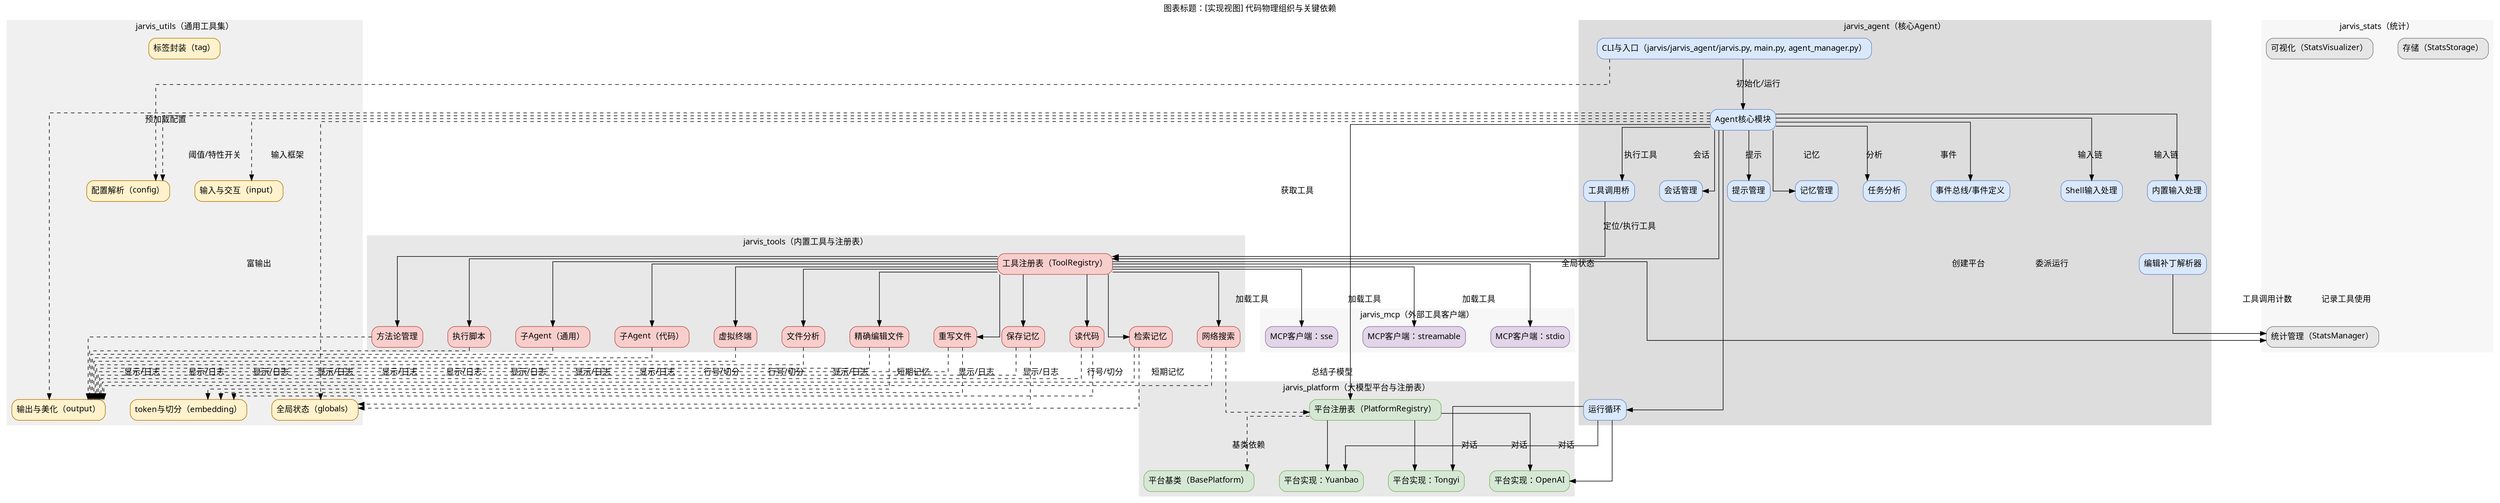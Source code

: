 digraph G {
  // --- Global Settings ---
  graph [rankdir="TB", splines=ortho, fontname="Sans-serif", label="图表标题：[实现视图] 代码物理组织与关键依赖", labelloc="t", newrank=true, nodesep=0.6, ranksep=1.0, overlap=false];
  node [shape=box, style="rounded,filled", fillcolor="#EFEFEF", fontname="Sans-serif"];
  edge [fontname="Sans-serif"];

  // 包结构分组
  subgraph cluster_agent {
    label = "jarvis_agent（核心Agent）";
    style = "filled";
    color = "#dddddd";
    node [fillcolor="#DAE8FC", color="#6C8EBF"];
    ag_agent [label="Agent核心模块"];
    ag_runloop [label="运行循环"];
    ag_session [label="会话管理"];
    ag_prompt_mgr [label="提示管理"];
    ag_memory_mgr [label="记忆管理"];
    ag_task_analyzer [label="任务分析"];
    ag_event_bus [label="事件总线/事件定义"];
    ag_tool_exec [label="工具调用桥"];
    ag_input_shell [label="Shell输入处理"];
    ag_input_builtin [label="内置输入处理"];
    ag_edit_handler [label="编辑补丁解析器"];
    ag_manager_cli [label="CLI与入口（jarvis/jarvis_agent/jarvis.py, main.py, agent_manager.py）"];
  }

  subgraph cluster_tools {
    label = "jarvis_tools（内置工具与注册表）";
    style = "filled";
    color = "#e8e8e8";
    node [fillcolor="#F8CECC", color="#B85450"];
    tr_registry [label="工具注册表（ToolRegistry）"];
    t_read_code [label="读代码"];
    t_execute_script [label="执行脚本"];
    t_edit_file [label="精确编辑文件"];
    t_rewrite_file [label="重写文件"];
    t_save_memory [label="保存记忆"];
    t_retrieve_memory [label="检索记忆"];
    t_search_web [label="网络搜索"];
    t_sub_agent [label="子Agent（通用）"];
    t_sub_code_agent [label="子Agent（代码）"];
    t_virtual_tty [label="虚拟终端"];
    t_file_analyzer [label="文件分析"];
    t_methodology [label="方法论管理"];
    { rank=same; t_read_code; t_execute_script; t_edit_file; t_rewrite_file; t_save_memory; t_retrieve_memory; t_search_web; t_sub_agent; t_sub_code_agent; t_virtual_tty; t_file_analyzer; t_methodology; }
  }

  subgraph cluster_platform {
    label = "jarvis_platform（大模型平台与注册表）";
    style = "filled";
    color = "#e8e8e8";
    node [fillcolor="#D5E8D4", color="#82B366"];
    pf_base [label="平台基类（BasePlatform）"];
    pf_registry [label="平台注册表（PlatformRegistry）"];
    pf_yuanbao [label="平台实现：Yuanbao"];
    pf_tongyi [label="平台实现：Tongyi"];
    pf_openai [label="平台实现：OpenAI"];
    { rank=same; pf_yuanbao; pf_tongyi; pf_openai; }
  }

  subgraph cluster_utils {
    label = "jarvis_utils（通用工具集）";
    style = "filled";
    color = "#f0f0f0";
    node [fillcolor="#FFF2CC", color="#B57800"];
    u_config [label="配置解析（config）"];
    u_output [label="输出与美化（output）"];
    u_input [label="输入与交互（input）"];
    u_globals [label="全局状态（globals）"];
    u_embedding [label="token与切分（embedding）"];
    u_tag [label="标签封装（tag）"];
  }

  subgraph cluster_mcp {
    label = "jarvis_mcp（外部工具客户端）";
    style = "filled";
    color = "#f7f7f7";
    node [fillcolor="#E1D5E7", color="#9673A6"];
    mcp_stdio [label="MCP客户端：stdio"];
    mcp_sse [label="MCP客户端：sse"];
    mcp_stream [label="MCP客户端：streamable"];
  }

  subgraph cluster_stats {
    label = "jarvis_stats（统计）";
    style = "filled";
    color = "#f7f7f7";
    node [fillcolor="#E6E6E6", color="#7D7D7D"];
    st_stats [label="统计管理（StatsManager）"];
    st_storage [label="存储（StatsStorage）"];
    st_visual [label="可视化（StatsVisualizer）"];
  }

  // 关键依赖关系（抽象到模块级）
  // Agent核心依赖
  ag_agent -> ag_runloop [label="委派运行"];
  ag_agent -> ag_session [label="会话"];
  ag_agent -> ag_prompt_mgr [label="提示"];
  ag_agent -> ag_memory_mgr [label="记忆"];
  ag_agent -> ag_task_analyzer [label="分析"];
  ag_agent -> ag_event_bus [label="事件"];
  ag_agent -> ag_tool_exec [label="执行工具"];
  ag_agent -> tr_registry [label="获取工具"];
  ag_agent -> pf_registry [label="创建平台"];

  // 运行时与平台
  ag_runloop -> pf_yuanbao [label="对话"];
  ag_runloop -> pf_tongyi [label="对话"];
  ag_runloop -> pf_openai [label="对话"];
  pf_registry -> pf_base [label="基类依赖", style=dashed];
  pf_registry -> pf_yuanbao;
  pf_registry -> pf_tongyi;
  pf_registry -> pf_openai;

  // 输入处理挂载
  ag_agent -> ag_input_shell [label="输入链"];
  ag_agent -> ag_input_builtin [label="输入链"];

  // 编辑补丁与工具桥
  ag_edit_handler -> st_stats [label="记录工具使用"];
  ag_tool_exec -> tr_registry [label="定位/执行工具"];

  // 工具注册表与工具实现
  tr_registry -> t_read_code;
  tr_registry -> t_execute_script;
  tr_registry -> t_edit_file;
  tr_registry -> t_rewrite_file;
  tr_registry -> t_save_memory;
  tr_registry -> t_retrieve_memory;
  tr_registry -> t_search_web;
  tr_registry -> t_sub_agent;
  tr_registry -> t_sub_code_agent;
  tr_registry -> t_virtual_tty;
  tr_registry -> t_file_analyzer;
  tr_registry -> t_methodology;

  // 工具与通用工具集
  { t_read_code; t_execute_script; t_edit_file; t_rewrite_file; t_save_memory; t_retrieve_memory; t_search_web; t_sub_agent; t_sub_code_agent; t_virtual_tty; t_file_analyzer; t_methodology } -> u_output [label="显示/日志", style=dashed];
  { t_read_code; t_edit_file; t_rewrite_file } -> u_embedding [label="行号/切分", style=dashed];
  { t_save_memory; t_retrieve_memory } -> u_globals [label="短期记忆", style=dashed];
  t_search_web -> pf_registry [label="总结子模型", style=dashed];

  // 注册表对MCP的使用
  tr_registry -> mcp_stdio [label="加载工具"];
  tr_registry -> mcp_sse [label="加载工具"];
  tr_registry -> mcp_stream [label="加载工具"];

  // 通用工具集为核心赋能
  ag_agent -> u_config [label="阈值/特性开关", style=dashed];
  ag_agent -> u_output [label="富输出", style=dashed];
  ag_agent -> u_input [label="输入框架", style=dashed];
  ag_agent -> u_globals [label="全局状态", style=dashed];

  // 统计使用点
  tr_registry -> st_stats [label="工具调用计数"];
  ag_manager_cli -> ag_agent [label="初始化/运行"];
  ag_manager_cli -> u_config [label="预加载配置", style=dashed];

  // 对齐
  { rank=same; pf_yuanbao; pf_tongyi; pf_openai; }
  { rank=same; t_read_code; t_execute_script; t_edit_file; t_rewrite_file; t_save_memory; t_retrieve_memory; t_search_web; t_sub_agent; t_sub_code_agent; t_virtual_tty; t_file_analyzer; t_methodology; }
}
